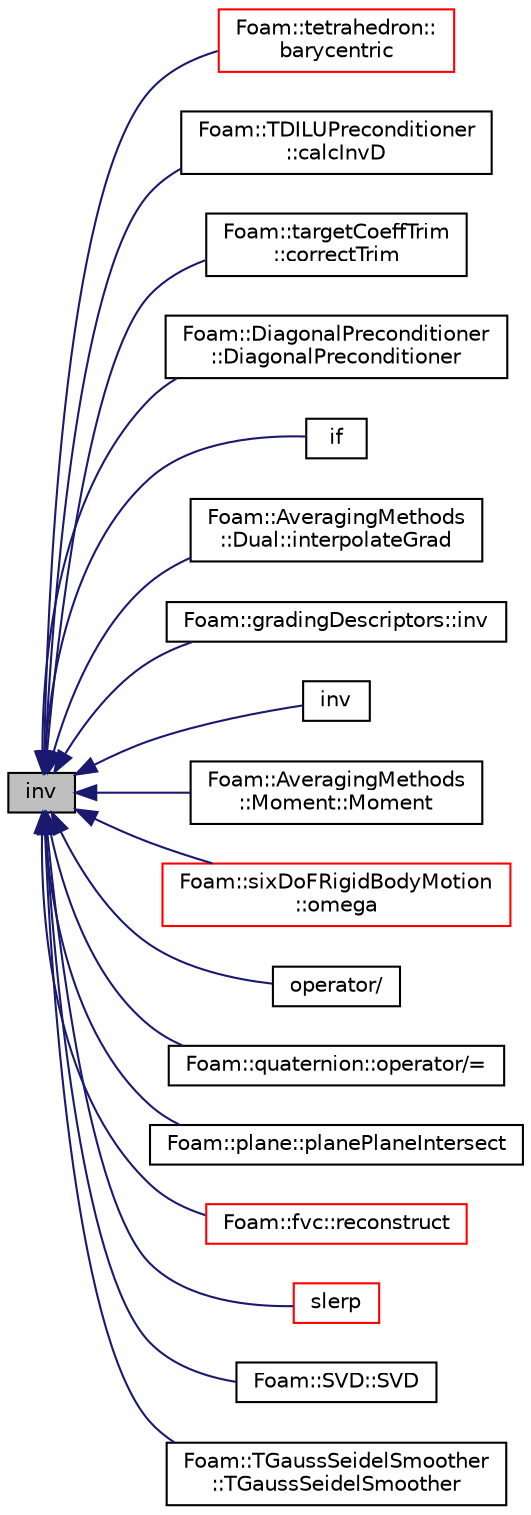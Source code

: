digraph "inv"
{
  bgcolor="transparent";
  edge [fontname="Helvetica",fontsize="10",labelfontname="Helvetica",labelfontsize="10"];
  node [fontname="Helvetica",fontsize="10",shape=record];
  rankdir="LR";
  Node1 [label="inv",height=0.2,width=0.4,color="black", fillcolor="grey75", style="filled", fontcolor="black"];
  Node1 -> Node2 [dir="back",color="midnightblue",fontsize="10",style="solid",fontname="Helvetica"];
  Node2 [label="Foam::tetrahedron::\lbarycentric",height=0.2,width=0.4,color="red",URL="$a02571.html#af25ab613c3d54bb72f48d06e81ed88cc",tooltip="Calculate the barycentric coordinates of the given. "];
  Node1 -> Node3 [dir="back",color="midnightblue",fontsize="10",style="solid",fontname="Helvetica"];
  Node3 [label="Foam::TDILUPreconditioner\l::calcInvD",height=0.2,width=0.4,color="black",URL="$a02558.html#a4285bbd6c558576051d236d84b20d26d",tooltip="Calculate the reciprocal of the preconditioned diagonal. "];
  Node1 -> Node4 [dir="back",color="midnightblue",fontsize="10",style="solid",fontname="Helvetica"];
  Node4 [label="Foam::targetCoeffTrim\l::correctTrim",height=0.2,width=0.4,color="black",URL="$a02556.html#ad37d5953b0d045bbcea4770e36fa384e",tooltip="Correct the model. "];
  Node1 -> Node5 [dir="back",color="midnightblue",fontsize="10",style="solid",fontname="Helvetica"];
  Node5 [label="Foam::DiagonalPreconditioner\l::DiagonalPreconditioner",height=0.2,width=0.4,color="black",URL="$a00515.html#a7b3e869f2f837a375f12fdb01759bb3e",tooltip="Construct from matrix components and preconditioner data dictionary. "];
  Node1 -> Node6 [dir="back",color="midnightblue",fontsize="10",style="solid",fontname="Helvetica"];
  Node6 [label="if",height=0.2,width=0.4,color="black",URL="$a03003.html#ad85a77feec70afbae9fb6d3215336879"];
  Node1 -> Node7 [dir="back",color="midnightblue",fontsize="10",style="solid",fontname="Helvetica"];
  Node7 [label="Foam::AveragingMethods\l::Dual::interpolateGrad",height=0.2,width=0.4,color="black",URL="$a00587.html#a9d9aa15ed0b12285c274356a972fb8d8",tooltip="Interpolate gradient. "];
  Node1 -> Node8 [dir="back",color="midnightblue",fontsize="10",style="solid",fontname="Helvetica"];
  Node8 [label="Foam::gradingDescriptors::inv",height=0.2,width=0.4,color="black",URL="$a00942.html#aea35501015985bd17b2a1d14ab6c265e",tooltip="Return the inverse gradingDescriptors with 1/expansionRatio. "];
  Node1 -> Node9 [dir="back",color="midnightblue",fontsize="10",style="solid",fontname="Helvetica"];
  Node9 [label="inv",height=0.2,width=0.4,color="black",URL="$a10725.html#a3ad9e4d32752487c5484703f17230058"];
  Node1 -> Node10 [dir="back",color="midnightblue",fontsize="10",style="solid",fontname="Helvetica"];
  Node10 [label="Foam::AveragingMethods\l::Moment::Moment",height=0.2,width=0.4,color="black",URL="$a01522.html#a9aaf777932fca7644bb6f00f3a2b8749",tooltip="Constructors. "];
  Node1 -> Node11 [dir="back",color="midnightblue",fontsize="10",style="solid",fontname="Helvetica"];
  Node11 [label="Foam::sixDoFRigidBodyMotion\l::omega",height=0.2,width=0.4,color="red",URL="$a02325.html#a9ccb39bb1c549190b9e6379f6ab8683d",tooltip="Return the angular velocity in the global frame. "];
  Node1 -> Node12 [dir="back",color="midnightblue",fontsize="10",style="solid",fontname="Helvetica"];
  Node12 [label="operator/",height=0.2,width=0.4,color="black",URL="$a10725.html#a566e22acfeb0a28d25db838c317b1fb8"];
  Node1 -> Node13 [dir="back",color="midnightblue",fontsize="10",style="solid",fontname="Helvetica"];
  Node13 [label="Foam::quaternion::operator/=",height=0.2,width=0.4,color="black",URL="$a02051.html#af73734c091d565857ef87bcd738e0509"];
  Node1 -> Node14 [dir="back",color="midnightblue",fontsize="10",style="solid",fontname="Helvetica"];
  Node14 [label="Foam::plane::planePlaneIntersect",height=0.2,width=0.4,color="black",URL="$a01856.html#a20158d89e149ca638d4b63470e420781",tooltip="Return the cutting point between this plane and two other planes. "];
  Node1 -> Node15 [dir="back",color="midnightblue",fontsize="10",style="solid",fontname="Helvetica"];
  Node15 [label="Foam::fvc::reconstruct",height=0.2,width=0.4,color="red",URL="$a10759.html#ad3f62a925e1c910123bc88b6572e4b78"];
  Node1 -> Node16 [dir="back",color="midnightblue",fontsize="10",style="solid",fontname="Helvetica"];
  Node16 [label="slerp",height=0.2,width=0.4,color="red",URL="$a10725.html#ad99931d1155936b2d8aa2ce6651bce06",tooltip="Spherical linear interpolation of quaternions. "];
  Node1 -> Node17 [dir="back",color="midnightblue",fontsize="10",style="solid",fontname="Helvetica"];
  Node17 [label="Foam::SVD::SVD",height=0.2,width=0.4,color="black",URL="$a02510.html#a940b7544844440cd3405fc856a6d9d42",tooltip="Construct from a rectangular Matrix. "];
  Node1 -> Node18 [dir="back",color="midnightblue",fontsize="10",style="solid",fontname="Helvetica"];
  Node18 [label="Foam::TGaussSeidelSmoother\l::TGaussSeidelSmoother",height=0.2,width=0.4,color="black",URL="$a02573.html#a37d1e9ced3ff8cc76ec3c4855784cc83",tooltip="Construct from components. "];
}
